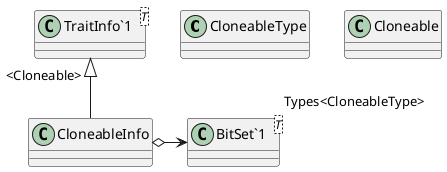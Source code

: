 @startuml
class CloneableType {
}
class CloneableInfo {
}
class Cloneable {
}
class "TraitInfo`1"<T> {
}
class "BitSet`1"<T> {
}
"TraitInfo`1" "<Cloneable>" <|-- CloneableInfo
CloneableInfo o-> "Types<CloneableType>" "BitSet`1"
@enduml
